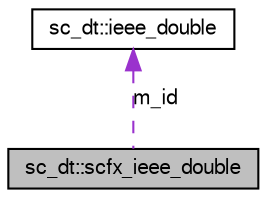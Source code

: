 digraph G
{
  edge [fontname="FreeSans",fontsize="10",labelfontname="FreeSans",labelfontsize="10"];
  node [fontname="FreeSans",fontsize="10",shape=record];
  Node1 [label="sc_dt::scfx_ieee_double",height=0.2,width=0.4,color="black", fillcolor="grey75", style="filled" fontcolor="black"];
  Node2 -> Node1 [dir=back,color="darkorchid3",fontsize="10",style="dashed",label="m_id",fontname="FreeSans"];
  Node2 [label="sc_dt::ieee_double",height=0.2,width=0.4,color="black", fillcolor="white", style="filled",URL="$a00005.html"];
}
